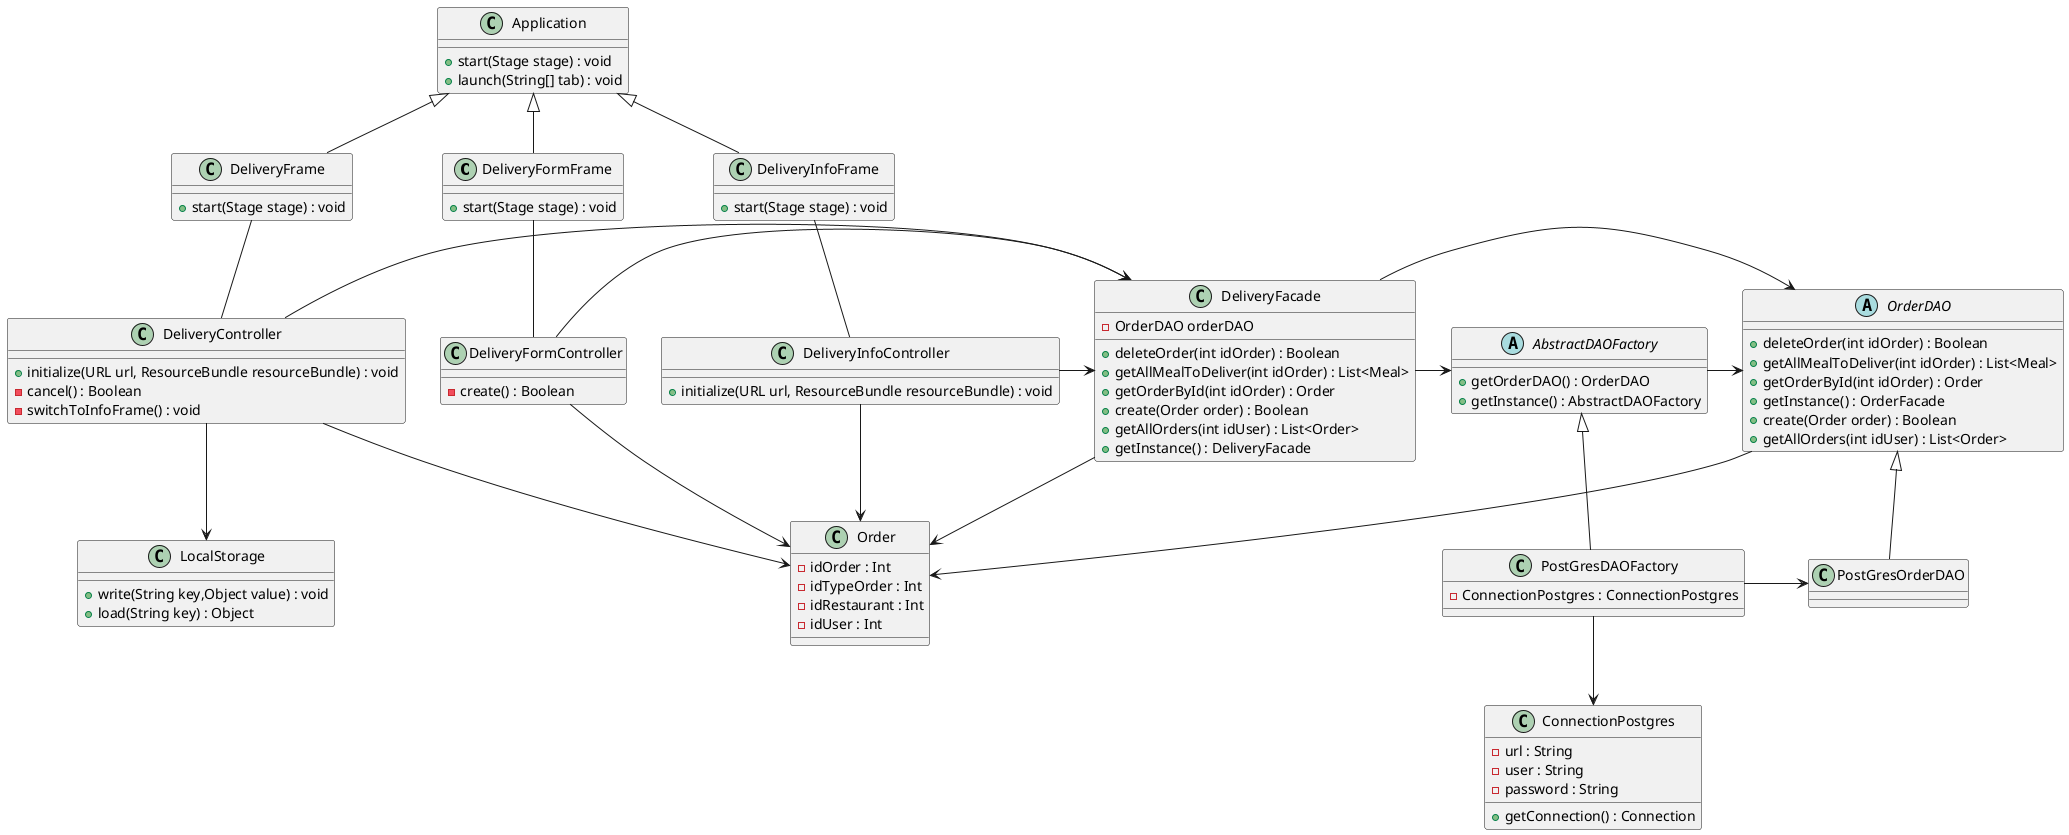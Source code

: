 @startuml

class DeliveryFormFrame {
  + start(Stage stage) : void
}

class DeliveryInfoFrame {
  + start(Stage stage) : void
}

class DeliveryFrame {
  + start(Stage stage) : void
}

class Application {
  + start(Stage stage) : void
  + launch(String[] tab) : void
}

class DeliveryController {
  + initialize(URL url, ResourceBundle resourceBundle) : void
  - cancel() : Boolean
  - switchToInfoFrame() : void
}

class DeliveryFormController {
  - create() : Boolean
}

class DeliveryInfoController {
  + initialize(URL url, ResourceBundle resourceBundle) : void
}

class Order{
  - idOrder : Int
  - idTypeOrder : Int
  - idRestaurant : Int
  - idUser : Int
}


class DeliveryFacade{
  - OrderDAO orderDAO
  + deleteOrder(int idOrder) : Boolean
  + getAllMealToDeliver(int idOrder) : List<Meal>
  + getOrderById(int idOrder) : Order
  + create(Order order) : Boolean
  + getAllOrders(int idUser) : List<Order>
  + getInstance() : DeliveryFacade
}


abstract class AbstractDAOFactory{
  + getOrderDAO() : OrderDAO
  + getInstance() : AbstractDAOFactory
}

class PostGresDAOFactory{
  -ConnectionPostgres : ConnectionPostgres
}

class PostGresOrderDAO{}


abstract class OrderDAO{
  + deleteOrder(int idOrder) : Boolean
  + getAllMealToDeliver(int idOrder) : List<Meal>
  + getOrderById(int idOrder) : Order
  + getInstance() : OrderFacade
  + create(Order order) : Boolean
  + getAllOrders(int idUser) : List<Order>
}

class ConnectionPostgres{
  - url : String
  - user : String
  - password : String
  + getConnection() : Connection
}

class LocalStorage{
 + write(String key,Object value) : void
 + load(String key) : Object
}

Application <|-- DeliveryFrame
Application <|-- DeliveryFormFrame
Application <|-- DeliveryInfoFrame

DeliveryController -> DeliveryFacade
DeliveryFormController -> DeliveryFacade
DeliveryInfoController -> DeliveryFacade

DeliveryController -> Order
DeliveryInfoController -> Order
DeliveryFormController -> Order

DeliveryFacade --> Order

DeliveryController --> LocalStorage

DeliveryFrame -- DeliveryController
DeliveryFormFrame -- DeliveryFormController
DeliveryInfoFrame -- DeliveryInfoController

DeliveryFacade -> OrderDAO
DeliveryFacade -> AbstractDAOFactory

AbstractDAOFactory <|-- PostGresDAOFactory
OrderDAO <|-- PostGresOrderDAO
PostGresDAOFactory --> ConnectionPostgres
PostGresDAOFactory -> PostGresOrderDAO
AbstractDAOFactory -> OrderDAO
OrderDAO -> Order

@enduml

